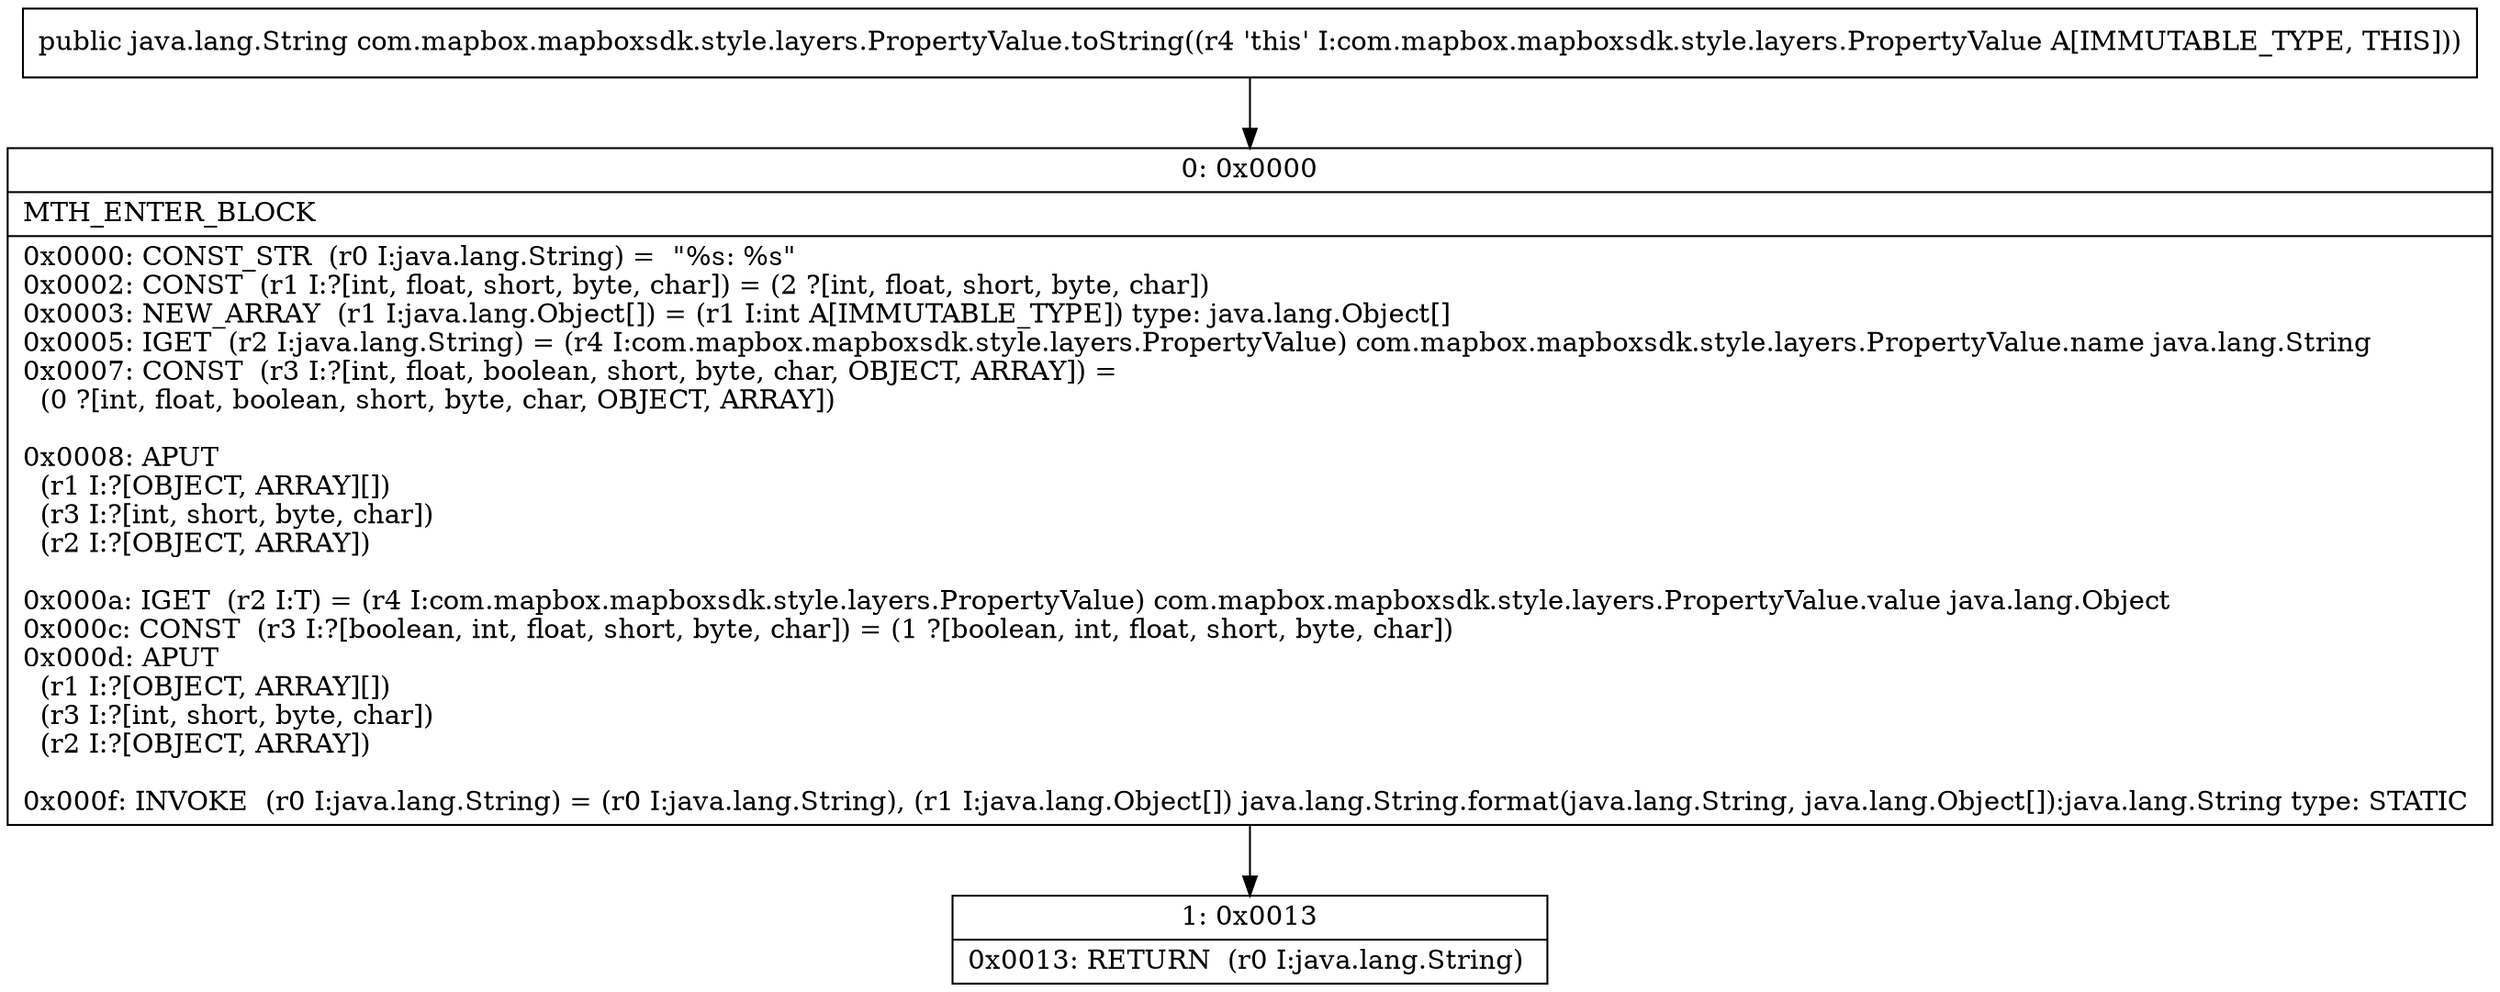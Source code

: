 digraph "CFG forcom.mapbox.mapboxsdk.style.layers.PropertyValue.toString()Ljava\/lang\/String;" {
Node_0 [shape=record,label="{0\:\ 0x0000|MTH_ENTER_BLOCK\l|0x0000: CONST_STR  (r0 I:java.lang.String) =  \"%s: %s\" \l0x0002: CONST  (r1 I:?[int, float, short, byte, char]) = (2 ?[int, float, short, byte, char]) \l0x0003: NEW_ARRAY  (r1 I:java.lang.Object[]) = (r1 I:int A[IMMUTABLE_TYPE]) type: java.lang.Object[] \l0x0005: IGET  (r2 I:java.lang.String) = (r4 I:com.mapbox.mapboxsdk.style.layers.PropertyValue) com.mapbox.mapboxsdk.style.layers.PropertyValue.name java.lang.String \l0x0007: CONST  (r3 I:?[int, float, boolean, short, byte, char, OBJECT, ARRAY]) = \l  (0 ?[int, float, boolean, short, byte, char, OBJECT, ARRAY])\l \l0x0008: APUT  \l  (r1 I:?[OBJECT, ARRAY][])\l  (r3 I:?[int, short, byte, char])\l  (r2 I:?[OBJECT, ARRAY])\l \l0x000a: IGET  (r2 I:T) = (r4 I:com.mapbox.mapboxsdk.style.layers.PropertyValue) com.mapbox.mapboxsdk.style.layers.PropertyValue.value java.lang.Object \l0x000c: CONST  (r3 I:?[boolean, int, float, short, byte, char]) = (1 ?[boolean, int, float, short, byte, char]) \l0x000d: APUT  \l  (r1 I:?[OBJECT, ARRAY][])\l  (r3 I:?[int, short, byte, char])\l  (r2 I:?[OBJECT, ARRAY])\l \l0x000f: INVOKE  (r0 I:java.lang.String) = (r0 I:java.lang.String), (r1 I:java.lang.Object[]) java.lang.String.format(java.lang.String, java.lang.Object[]):java.lang.String type: STATIC \l}"];
Node_1 [shape=record,label="{1\:\ 0x0013|0x0013: RETURN  (r0 I:java.lang.String) \l}"];
MethodNode[shape=record,label="{public java.lang.String com.mapbox.mapboxsdk.style.layers.PropertyValue.toString((r4 'this' I:com.mapbox.mapboxsdk.style.layers.PropertyValue A[IMMUTABLE_TYPE, THIS])) }"];
MethodNode -> Node_0;
Node_0 -> Node_1;
}

